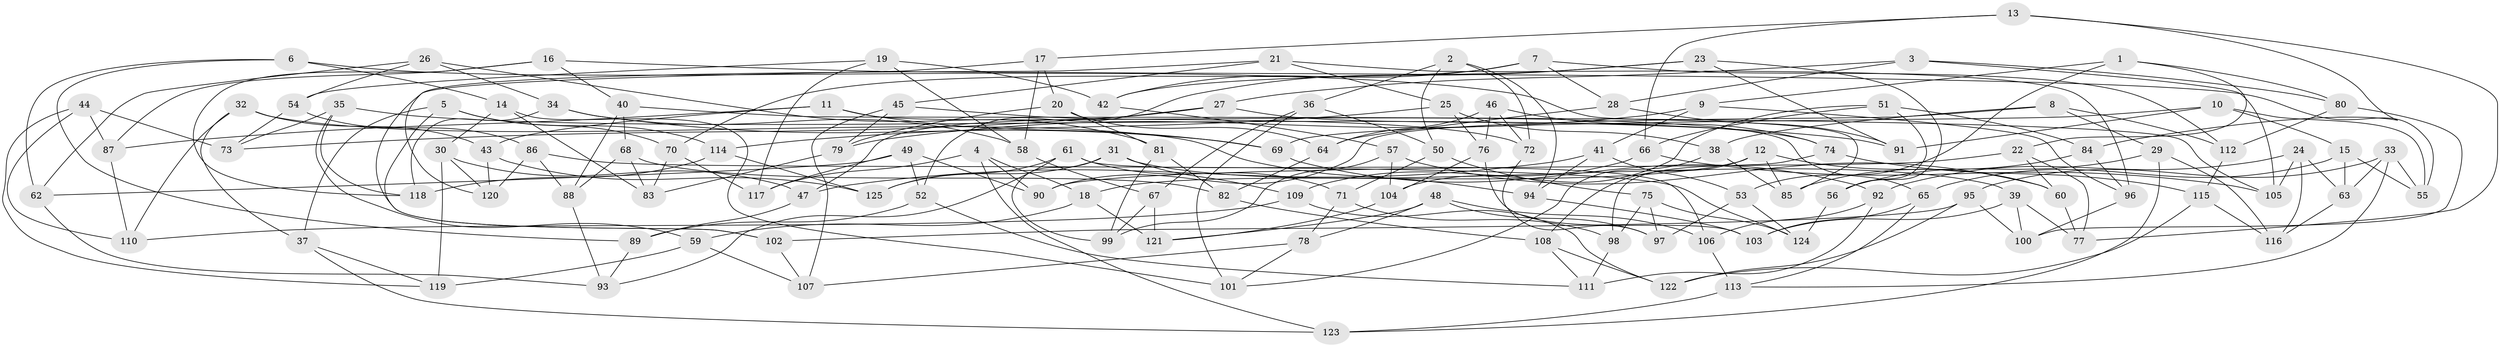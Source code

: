 // coarse degree distribution, {10: 0.056818181818181816, 7: 0.011363636363636364, 4: 0.8522727272727273, 9: 0.03409090909090909, 11: 0.011363636363636364, 3: 0.03409090909090909}
// Generated by graph-tools (version 1.1) at 2025/53/03/04/25 22:53:58]
// undirected, 125 vertices, 250 edges
graph export_dot {
  node [color=gray90,style=filled];
  1;
  2;
  3;
  4;
  5;
  6;
  7;
  8;
  9;
  10;
  11;
  12;
  13;
  14;
  15;
  16;
  17;
  18;
  19;
  20;
  21;
  22;
  23;
  24;
  25;
  26;
  27;
  28;
  29;
  30;
  31;
  32;
  33;
  34;
  35;
  36;
  37;
  38;
  39;
  40;
  41;
  42;
  43;
  44;
  45;
  46;
  47;
  48;
  49;
  50;
  51;
  52;
  53;
  54;
  55;
  56;
  57;
  58;
  59;
  60;
  61;
  62;
  63;
  64;
  65;
  66;
  67;
  68;
  69;
  70;
  71;
  72;
  73;
  74;
  75;
  76;
  77;
  78;
  79;
  80;
  81;
  82;
  83;
  84;
  85;
  86;
  87;
  88;
  89;
  90;
  91;
  92;
  93;
  94;
  95;
  96;
  97;
  98;
  99;
  100;
  101;
  102;
  103;
  104;
  105;
  106;
  107;
  108;
  109;
  110;
  111;
  112;
  113;
  114;
  115;
  116;
  117;
  118;
  119;
  120;
  121;
  122;
  123;
  124;
  125;
  1 -- 9;
  1 -- 53;
  1 -- 80;
  1 -- 22;
  2 -- 94;
  2 -- 72;
  2 -- 36;
  2 -- 50;
  3 -- 27;
  3 -- 105;
  3 -- 28;
  3 -- 80;
  4 -- 90;
  4 -- 18;
  4 -- 123;
  4 -- 117;
  5 -- 37;
  5 -- 114;
  5 -- 70;
  5 -- 102;
  6 -- 14;
  6 -- 62;
  6 -- 89;
  6 -- 85;
  7 -- 70;
  7 -- 112;
  7 -- 42;
  7 -- 28;
  8 -- 29;
  8 -- 38;
  8 -- 112;
  8 -- 90;
  9 -- 41;
  9 -- 96;
  9 -- 79;
  10 -- 69;
  10 -- 55;
  10 -- 15;
  10 -- 91;
  11 -- 43;
  11 -- 69;
  11 -- 87;
  11 -- 65;
  12 -- 108;
  12 -- 85;
  12 -- 18;
  12 -- 60;
  13 -- 77;
  13 -- 84;
  13 -- 17;
  13 -- 66;
  14 -- 83;
  14 -- 101;
  14 -- 30;
  15 -- 65;
  15 -- 55;
  15 -- 63;
  16 -- 118;
  16 -- 87;
  16 -- 55;
  16 -- 40;
  17 -- 58;
  17 -- 102;
  17 -- 20;
  18 -- 59;
  18 -- 121;
  19 -- 54;
  19 -- 58;
  19 -- 42;
  19 -- 117;
  20 -- 64;
  20 -- 79;
  20 -- 81;
  21 -- 45;
  21 -- 120;
  21 -- 96;
  21 -- 25;
  22 -- 60;
  22 -- 77;
  22 -- 90;
  23 -- 52;
  23 -- 42;
  23 -- 91;
  23 -- 56;
  24 -- 63;
  24 -- 116;
  24 -- 105;
  24 -- 92;
  25 -- 38;
  25 -- 114;
  25 -- 76;
  26 -- 62;
  26 -- 81;
  26 -- 54;
  26 -- 34;
  27 -- 73;
  27 -- 74;
  27 -- 47;
  28 -- 91;
  28 -- 64;
  29 -- 116;
  29 -- 56;
  29 -- 123;
  30 -- 47;
  30 -- 120;
  30 -- 119;
  31 -- 39;
  31 -- 99;
  31 -- 125;
  31 -- 109;
  32 -- 94;
  32 -- 37;
  32 -- 43;
  32 -- 110;
  33 -- 63;
  33 -- 113;
  33 -- 55;
  33 -- 95;
  34 -- 118;
  34 -- 69;
  34 -- 58;
  35 -- 59;
  35 -- 118;
  35 -- 91;
  35 -- 73;
  36 -- 101;
  36 -- 50;
  36 -- 67;
  37 -- 123;
  37 -- 119;
  38 -- 101;
  38 -- 85;
  39 -- 103;
  39 -- 100;
  39 -- 77;
  40 -- 88;
  40 -- 68;
  40 -- 105;
  41 -- 53;
  41 -- 94;
  41 -- 47;
  42 -- 57;
  43 -- 125;
  43 -- 120;
  44 -- 87;
  44 -- 73;
  44 -- 119;
  44 -- 110;
  45 -- 79;
  45 -- 107;
  45 -- 72;
  46 -- 74;
  46 -- 64;
  46 -- 76;
  46 -- 72;
  47 -- 89;
  48 -- 78;
  48 -- 121;
  48 -- 97;
  48 -- 106;
  49 -- 52;
  49 -- 62;
  49 -- 117;
  49 -- 90;
  50 -- 75;
  50 -- 71;
  51 -- 84;
  51 -- 56;
  51 -- 104;
  51 -- 66;
  52 -- 111;
  52 -- 89;
  53 -- 97;
  53 -- 124;
  54 -- 73;
  54 -- 86;
  56 -- 124;
  57 -- 60;
  57 -- 104;
  57 -- 99;
  58 -- 67;
  59 -- 107;
  59 -- 119;
  60 -- 77;
  61 -- 106;
  61 -- 93;
  61 -- 125;
  61 -- 71;
  62 -- 93;
  63 -- 116;
  64 -- 82;
  65 -- 103;
  65 -- 113;
  66 -- 109;
  66 -- 105;
  67 -- 99;
  67 -- 121;
  68 -- 83;
  68 -- 88;
  68 -- 82;
  69 -- 92;
  70 -- 83;
  70 -- 117;
  71 -- 98;
  71 -- 78;
  72 -- 97;
  74 -- 98;
  74 -- 115;
  75 -- 97;
  75 -- 124;
  75 -- 98;
  76 -- 104;
  76 -- 103;
  78 -- 107;
  78 -- 101;
  79 -- 83;
  80 -- 100;
  80 -- 112;
  81 -- 99;
  81 -- 82;
  82 -- 108;
  84 -- 96;
  84 -- 85;
  86 -- 88;
  86 -- 120;
  86 -- 124;
  87 -- 110;
  88 -- 93;
  89 -- 93;
  92 -- 111;
  92 -- 106;
  94 -- 103;
  95 -- 100;
  95 -- 122;
  95 -- 102;
  96 -- 100;
  98 -- 111;
  102 -- 107;
  104 -- 121;
  106 -- 113;
  108 -- 122;
  108 -- 111;
  109 -- 110;
  109 -- 122;
  112 -- 115;
  113 -- 123;
  114 -- 125;
  114 -- 118;
  115 -- 116;
  115 -- 122;
}
